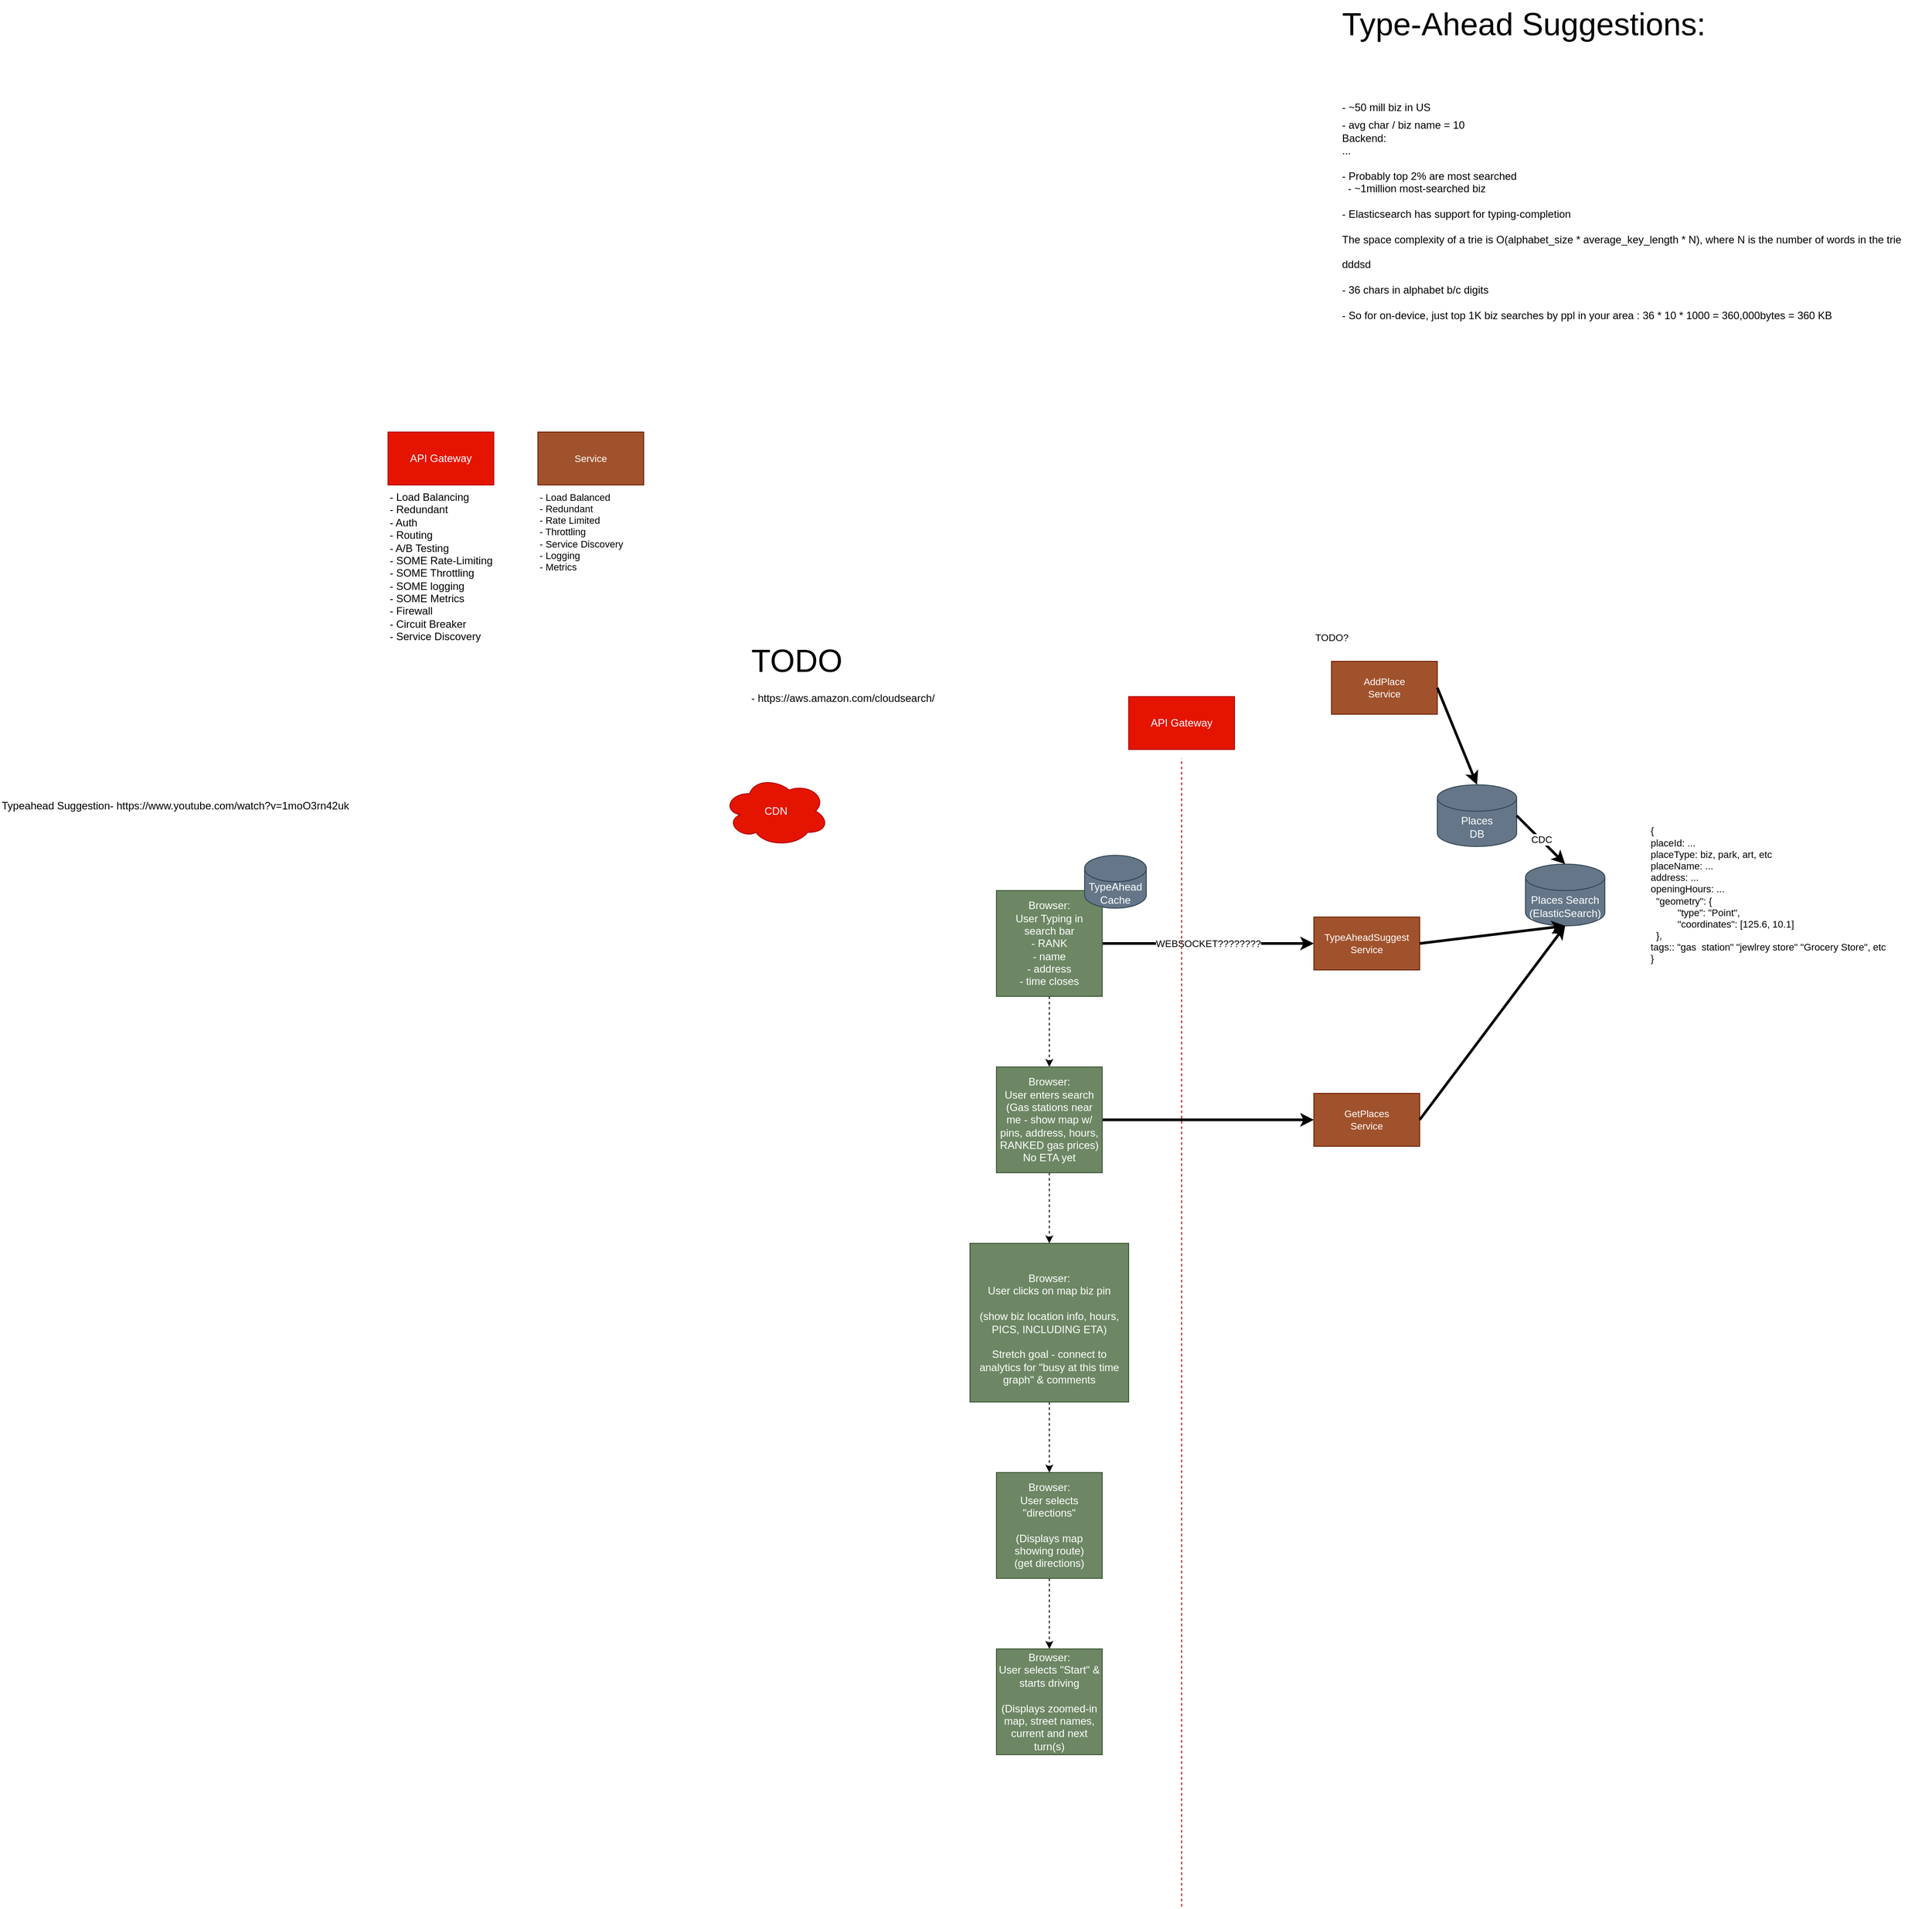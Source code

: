 <mxfile version="22.1.11" type="github">
  <diagram name="Page-1" id="2I9EhMeUA_te9yX8Prx0">
    <mxGraphModel dx="3865" dy="2667" grid="1" gridSize="10" guides="1" tooltips="1" connect="1" arrows="1" fold="1" page="1" pageScale="1" pageWidth="850" pageHeight="1100" math="0" shadow="0">
      <root>
        <mxCell id="0" />
        <mxCell id="1" parent="0" />
        <mxCell id="7P7Zeam2r1IZ2mJIhG_Y-3" value="" style="edgeStyle=orthogonalEdgeStyle;rounded=0;orthogonalLoop=1;jettySize=auto;html=1;dashed=1;" parent="1" source="7P7Zeam2r1IZ2mJIhG_Y-1" target="7P7Zeam2r1IZ2mJIhG_Y-2" edge="1">
          <mxGeometry relative="1" as="geometry" />
        </mxCell>
        <mxCell id="7P7Zeam2r1IZ2mJIhG_Y-43" value="WEBSOCKET????????" style="edgeStyle=none;shape=connector;curved=1;rounded=1;orthogonalLoop=1;jettySize=auto;html=1;exitX=1;exitY=0.5;exitDx=0;exitDy=0;entryX=0;entryY=0.5;entryDx=0;entryDy=0;labelBackgroundColor=default;strokeColor=default;strokeWidth=3;align=center;verticalAlign=middle;fontFamily=Helvetica;fontSize=11;fontColor=default;endArrow=classic;" parent="1" source="7P7Zeam2r1IZ2mJIhG_Y-1" target="7P7Zeam2r1IZ2mJIhG_Y-42" edge="1">
          <mxGeometry relative="1" as="geometry" />
        </mxCell>
        <mxCell id="7P7Zeam2r1IZ2mJIhG_Y-1" value="Browser:&lt;br&gt;User Typing in&lt;br&gt;&lt;div&gt;search bar&lt;br&gt;&lt;/div&gt;&lt;div&gt;- RANK&lt;br&gt;- name&lt;br&gt;- address&lt;br&gt;- time closes&lt;br&gt;&lt;/div&gt;" style="whiteSpace=wrap;html=1;aspect=fixed;fillColor=#6d8764;fontColor=#ffffff;strokeColor=#3A5431;" parent="1" vertex="1">
          <mxGeometry x="360" y="350" width="120" height="120" as="geometry" />
        </mxCell>
        <mxCell id="7P7Zeam2r1IZ2mJIhG_Y-9" value="" style="edgeStyle=orthogonalEdgeStyle;rounded=0;orthogonalLoop=1;jettySize=auto;html=1;dashed=1;" parent="1" source="7P7Zeam2r1IZ2mJIhG_Y-2" target="7P7Zeam2r1IZ2mJIhG_Y-8" edge="1">
          <mxGeometry relative="1" as="geometry" />
        </mxCell>
        <mxCell id="7P7Zeam2r1IZ2mJIhG_Y-46" style="edgeStyle=none;shape=connector;curved=1;rounded=1;orthogonalLoop=1;jettySize=auto;html=1;exitX=1;exitY=0.5;exitDx=0;exitDy=0;entryX=0;entryY=0.5;entryDx=0;entryDy=0;labelBackgroundColor=default;strokeColor=default;strokeWidth=3;align=center;verticalAlign=middle;fontFamily=Helvetica;fontSize=11;fontColor=default;endArrow=classic;" parent="1" source="7P7Zeam2r1IZ2mJIhG_Y-2" target="7P7Zeam2r1IZ2mJIhG_Y-45" edge="1">
          <mxGeometry relative="1" as="geometry" />
        </mxCell>
        <mxCell id="7P7Zeam2r1IZ2mJIhG_Y-2" value="Browser:&lt;br&gt;User enters search (Gas stations near me - show map w/ pins, address, hours, RANKED gas prices)&lt;br&gt;No ETA yet" style="whiteSpace=wrap;html=1;aspect=fixed;fillColor=#6d8764;fontColor=#ffffff;strokeColor=#3A5431;" parent="1" vertex="1">
          <mxGeometry x="360" y="550" width="120" height="120" as="geometry" />
        </mxCell>
        <mxCell id="7P7Zeam2r1IZ2mJIhG_Y-12" value="" style="edgeStyle=orthogonalEdgeStyle;rounded=0;orthogonalLoop=1;jettySize=auto;html=1;dashed=1;" parent="1" source="7P7Zeam2r1IZ2mJIhG_Y-6" target="7P7Zeam2r1IZ2mJIhG_Y-11" edge="1">
          <mxGeometry relative="1" as="geometry" />
        </mxCell>
        <mxCell id="7P7Zeam2r1IZ2mJIhG_Y-6" value="Browser:&lt;br&gt;User selects &quot;directions&quot;&lt;br&gt; &lt;br&gt;(Displays map showing route)&lt;br&gt;(get directions)" style="whiteSpace=wrap;html=1;aspect=fixed;fillColor=#6d8764;fontColor=#ffffff;strokeColor=#3A5431;" parent="1" vertex="1">
          <mxGeometry x="360" y="1010" width="120" height="120" as="geometry" />
        </mxCell>
        <mxCell id="7P7Zeam2r1IZ2mJIhG_Y-10" value="" style="edgeStyle=orthogonalEdgeStyle;rounded=0;orthogonalLoop=1;jettySize=auto;html=1;dashed=1;" parent="1" source="7P7Zeam2r1IZ2mJIhG_Y-8" target="7P7Zeam2r1IZ2mJIhG_Y-6" edge="1">
          <mxGeometry relative="1" as="geometry" />
        </mxCell>
        <mxCell id="7P7Zeam2r1IZ2mJIhG_Y-8" value="&lt;br&gt;Browser:&lt;br&gt;User clicks on map biz pin &lt;br&gt;&lt;br&gt;(show biz location info, hours, PICS, INCLUDING ETA)&lt;br&gt;&lt;br&gt;Stretch goal - connect to analytics for &quot;busy at this time graph&quot; &amp;amp; comments&lt;br&gt;" style="whiteSpace=wrap;html=1;aspect=fixed;fillColor=#6d8764;fontColor=#ffffff;strokeColor=#3A5431;" parent="1" vertex="1">
          <mxGeometry x="330" y="750" width="180" height="180" as="geometry" />
        </mxCell>
        <mxCell id="7P7Zeam2r1IZ2mJIhG_Y-11" value="Browser:&lt;br&gt;User selects &quot;Start&quot; &amp;amp; starts driving&lt;br&gt; &lt;br&gt;(Displays zoomed-in map, street names, current and next turn(s)" style="whiteSpace=wrap;html=1;aspect=fixed;fillColor=#6d8764;fontColor=#ffffff;strokeColor=#3A5431;" parent="1" vertex="1">
          <mxGeometry x="360" y="1210" width="120" height="120" as="geometry" />
        </mxCell>
        <mxCell id="7P7Zeam2r1IZ2mJIhG_Y-14" value="Typeahead Suggestion- https://www.youtube.com/watch?v=1moO3rn42uk&#xa;&#xa;&#xa;" style="text;whiteSpace=wrap;" parent="1" vertex="1">
          <mxGeometry x="-770" y="240" width="760" height="40" as="geometry" />
        </mxCell>
        <mxCell id="7P7Zeam2r1IZ2mJIhG_Y-15" value="&lt;div style=&quot;font-size: 36px;&quot; align=&quot;left&quot;&gt;&lt;font style=&quot;font-size: 36px;&quot;&gt;Type-Ahead Suggestions:&lt;br&gt;&lt;br&gt;&lt;font style=&quot;font-size: 12px;&quot;&gt;- ~50 mill biz in US&lt;/font&gt;&lt;/font&gt;&lt;/div&gt;&lt;div align=&quot;left&quot;&gt;&lt;font style=&quot;font-size: 12px;&quot;&gt;&lt;font style=&quot;font-size: 12px;&quot;&gt;- avg char / biz name = 10&lt;br&gt;Backend:&lt;/font&gt;&lt;/font&gt;&lt;/div&gt;&lt;div align=&quot;left&quot;&gt;&lt;font style=&quot;font-size: 12px;&quot;&gt;&lt;font style=&quot;font-size: 12px;&quot;&gt;...&lt;br&gt;&lt;/font&gt;&lt;/font&gt;&lt;/div&gt;&lt;div align=&quot;left&quot;&gt;&lt;font style=&quot;font-size: 12px;&quot;&gt;&lt;font style=&quot;font-size: 12px;&quot;&gt;&lt;br&gt;&lt;/font&gt;&lt;/font&gt;&lt;/div&gt;&lt;div align=&quot;left&quot;&gt;&lt;font style=&quot;font-size: 12px;&quot;&gt;&lt;font style=&quot;font-size: 12px;&quot;&gt;- Probably top 2% are most searched&lt;/font&gt;&lt;/font&gt;&lt;/div&gt;&lt;div align=&quot;left&quot;&gt;&lt;font style=&quot;font-size: 12px;&quot;&gt;&lt;font style=&quot;font-size: 12px;&quot;&gt;&amp;nbsp; - ~1million most-searched biz&lt;/font&gt;&lt;/font&gt;&lt;/div&gt;&lt;div align=&quot;left&quot;&gt;&lt;font style=&quot;font-size: 12px;&quot;&gt;&lt;font style=&quot;font-size: 12px;&quot;&gt;&lt;br&gt;&lt;/font&gt;&lt;/font&gt;&lt;/div&gt;&lt;div align=&quot;left&quot;&gt;&lt;font style=&quot;font-size: 12px;&quot;&gt;&lt;font style=&quot;font-size: 12px;&quot;&gt;- Elasticsearch has support for typing-completion&lt;br&gt;&lt;/font&gt;&lt;/font&gt;&lt;/div&gt;&lt;div align=&quot;left&quot;&gt;&lt;font style=&quot;font-size: 12px;&quot;&gt;&lt;font style=&quot;font-size: 12px;&quot;&gt;&lt;br&gt;&lt;/font&gt;&lt;/font&gt;&lt;/div&gt;&lt;div align=&quot;left&quot;&gt;&lt;font style=&quot;font-size: 12px;&quot;&gt;&lt;font style=&quot;font-size: 12px;&quot;&gt;The space complexity of a trie is O(alphabet_size * average_key_length * N), where N is the number of words in the trie&lt;br&gt;&lt;/font&gt;&lt;/font&gt;&lt;/div&gt;&lt;div align=&quot;left&quot;&gt;&lt;font style=&quot;font-size: 12px;&quot;&gt;&lt;font style=&quot;font-size: 12px;&quot;&gt;&amp;nbsp; &lt;br&gt;&lt;/font&gt;&lt;/font&gt;&lt;/div&gt;&lt;div align=&quot;left&quot;&gt;&lt;font style=&quot;font-size: 12px;&quot;&gt;dddsd&lt;br&gt;&lt;/font&gt;&lt;/div&gt;&lt;div&gt;&lt;br&gt;&lt;/div&gt;&lt;div&gt;- 36 chars in alphabet b/c digits&lt;/div&gt;&lt;div&gt;&lt;br&gt;&lt;/div&gt;&lt;div&gt;- So for on-device, just top 1K biz searches by ppl in your area : 36 * 10 * 1000 = 360,000bytes = 360 KB&lt;br&gt;&lt;/div&gt;" style="text;html=1;align=left;verticalAlign=middle;resizable=0;points=[];autosize=1;strokeColor=none;fillColor=none;" parent="1" vertex="1">
          <mxGeometry x="750" y="-660" width="670" height="370" as="geometry" />
        </mxCell>
        <mxCell id="7P7Zeam2r1IZ2mJIhG_Y-17" value="TypeAhead&lt;br&gt;Cache" style="shape=cylinder3;whiteSpace=wrap;html=1;boundedLbl=1;backgroundOutline=1;size=15;fillColor=#647687;fontColor=#ffffff;strokeColor=#314354;" parent="1" vertex="1">
          <mxGeometry x="460" y="310" width="70" height="60" as="geometry" />
        </mxCell>
        <mxCell id="7P7Zeam2r1IZ2mJIhG_Y-18" value="&lt;div style=&quot;font-size: 36px;&quot; align=&quot;left&quot;&gt;TODO&lt;/div&gt;&lt;div align=&quot;left&quot;&gt;&lt;br&gt;&lt;/div&gt;&lt;div align=&quot;left&quot;&gt;- https://aws.amazon.com/cloudsearch/&lt;br&gt;&lt;/div&gt;" style="text;html=1;align=left;verticalAlign=middle;resizable=0;points=[];autosize=1;strokeColor=none;fillColor=none;" parent="1" vertex="1">
          <mxGeometry x="80" y="58" width="240" height="90" as="geometry" />
        </mxCell>
        <mxCell id="7P7Zeam2r1IZ2mJIhG_Y-19" value="CDN" style="ellipse;shape=cloud;whiteSpace=wrap;html=1;fillColor=#e51400;fontColor=#ffffff;strokeColor=#B20000;" parent="1" vertex="1">
          <mxGeometry x="50" y="220" width="120" height="80" as="geometry" />
        </mxCell>
        <mxCell id="7P7Zeam2r1IZ2mJIhG_Y-21" value="API Gateway" style="rounded=0;whiteSpace=wrap;html=1;fillColor=#e51400;fontColor=#ffffff;strokeColor=#B20000;" parent="1" vertex="1">
          <mxGeometry x="510" y="130" width="120" height="60" as="geometry" />
        </mxCell>
        <mxCell id="7P7Zeam2r1IZ2mJIhG_Y-23" value="API Gateway" style="rounded=0;whiteSpace=wrap;html=1;fillColor=#e51400;fontColor=#ffffff;strokeColor=#B20000;" parent="1" vertex="1">
          <mxGeometry x="-330" y="-170" width="120" height="60" as="geometry" />
        </mxCell>
        <mxCell id="7P7Zeam2r1IZ2mJIhG_Y-24" value="&lt;div align=&quot;left&quot;&gt;- Load Balancing&lt;/div&gt;&lt;div align=&quot;left&quot;&gt;- Redundant&lt;/div&gt;&lt;div align=&quot;left&quot;&gt;- Auth&lt;/div&gt;&lt;div align=&quot;left&quot;&gt;- Routing&lt;/div&gt;&lt;div align=&quot;left&quot;&gt;- A/B Testing&lt;/div&gt;&lt;div align=&quot;left&quot;&gt;- SOME Rate-Limiting&lt;/div&gt;&lt;div align=&quot;left&quot;&gt;- SOME Throttling&lt;/div&gt;&lt;div align=&quot;left&quot;&gt;- SOME logging&lt;/div&gt;&lt;div align=&quot;left&quot;&gt;- SOME Metrics&lt;/div&gt;&lt;div align=&quot;left&quot;&gt;- Firewall&lt;/div&gt;&lt;div align=&quot;left&quot;&gt;- Circuit Breaker&lt;/div&gt;&lt;div align=&quot;left&quot;&gt;- Service Discovery&lt;br&gt;&lt;/div&gt;&lt;div align=&quot;left&quot;&gt;&lt;br&gt;&lt;/div&gt;" style="text;html=1;align=left;verticalAlign=middle;resizable=0;points=[];autosize=1;strokeColor=none;fillColor=none;" parent="1" vertex="1">
          <mxGeometry x="-330" y="-110" width="140" height="200" as="geometry" />
        </mxCell>
        <mxCell id="7P7Zeam2r1IZ2mJIhG_Y-25" value="" style="endArrow=none;dashed=1;html=1;rounded=0;fillColor=#e51400;strokeColor=#B20000;" parent="1" edge="1">
          <mxGeometry width="50" height="50" relative="1" as="geometry">
            <mxPoint x="570" y="1502.424" as="sourcePoint" />
            <mxPoint x="570" y="200" as="targetPoint" />
          </mxGeometry>
        </mxCell>
        <mxCell id="7P7Zeam2r1IZ2mJIhG_Y-26" value="Places Search&lt;br&gt;(ElasticSearch)" style="shape=cylinder3;whiteSpace=wrap;html=1;boundedLbl=1;backgroundOutline=1;size=15;fillColor=#647687;fontColor=#ffffff;strokeColor=#314354;" parent="1" vertex="1">
          <mxGeometry x="960" y="320" width="90" height="70" as="geometry" />
        </mxCell>
        <mxCell id="7P7Zeam2r1IZ2mJIhG_Y-27" value="Places&lt;br&gt;DB&lt;br&gt;" style="shape=cylinder3;whiteSpace=wrap;html=1;boundedLbl=1;backgroundOutline=1;size=15;fillColor=#647687;fontColor=#ffffff;strokeColor=#314354;" parent="1" vertex="1">
          <mxGeometry x="860" y="230" width="90" height="70" as="geometry" />
        </mxCell>
        <mxCell id="7P7Zeam2r1IZ2mJIhG_Y-29" style="edgeStyle=none;shape=connector;curved=1;rounded=1;orthogonalLoop=1;jettySize=auto;html=1;exitX=1;exitY=0.5;exitDx=0;exitDy=0;exitPerimeter=0;entryX=0.5;entryY=0;entryDx=0;entryDy=0;entryPerimeter=0;labelBackgroundColor=default;strokeColor=default;strokeWidth=3;align=center;verticalAlign=middle;fontFamily=Helvetica;fontSize=11;fontColor=default;endArrow=classic;" parent="1" source="7P7Zeam2r1IZ2mJIhG_Y-27" target="7P7Zeam2r1IZ2mJIhG_Y-26" edge="1">
          <mxGeometry relative="1" as="geometry" />
        </mxCell>
        <mxCell id="7P7Zeam2r1IZ2mJIhG_Y-30" value="CDC" style="edgeLabel;html=1;align=center;verticalAlign=middle;resizable=0;points=[];fontSize=11;fontFamily=Helvetica;fontColor=default;" parent="7P7Zeam2r1IZ2mJIhG_Y-29" vertex="1" connectable="0">
          <mxGeometry x="-0.008" y="1" relative="1" as="geometry">
            <mxPoint as="offset" />
          </mxGeometry>
        </mxCell>
        <mxCell id="7P7Zeam2r1IZ2mJIhG_Y-31" value="AddPlace&lt;br&gt;Service" style="rounded=0;whiteSpace=wrap;html=1;fontFamily=Helvetica;fontSize=11;fontColor=#ffffff;fillColor=#a0522d;strokeColor=#6D1F00;" parent="1" vertex="1">
          <mxGeometry x="740" y="90" width="120" height="60" as="geometry" />
        </mxCell>
        <mxCell id="7P7Zeam2r1IZ2mJIhG_Y-32" style="edgeStyle=none;shape=connector;curved=1;rounded=1;orthogonalLoop=1;jettySize=auto;html=1;exitX=1;exitY=0.5;exitDx=0;exitDy=0;entryX=0.5;entryY=0;entryDx=0;entryDy=0;entryPerimeter=0;labelBackgroundColor=default;strokeColor=default;strokeWidth=3;align=center;verticalAlign=middle;fontFamily=Helvetica;fontSize=11;fontColor=default;endArrow=classic;" parent="1" source="7P7Zeam2r1IZ2mJIhG_Y-31" target="7P7Zeam2r1IZ2mJIhG_Y-27" edge="1">
          <mxGeometry relative="1" as="geometry" />
        </mxCell>
        <mxCell id="7P7Zeam2r1IZ2mJIhG_Y-33" value="TODO?" style="text;html=1;align=center;verticalAlign=middle;resizable=0;points=[];autosize=1;strokeColor=none;fillColor=none;fontSize=11;fontFamily=Helvetica;fontColor=default;" parent="1" vertex="1">
          <mxGeometry x="710" y="48" width="60" height="30" as="geometry" />
        </mxCell>
        <mxCell id="7P7Zeam2r1IZ2mJIhG_Y-34" value="Service" style="rounded=0;whiteSpace=wrap;html=1;fontFamily=Helvetica;fontSize=11;fontColor=#ffffff;fillColor=#a0522d;strokeColor=#6D1F00;" parent="1" vertex="1">
          <mxGeometry x="-160" y="-170" width="120" height="60" as="geometry" />
        </mxCell>
        <mxCell id="7P7Zeam2r1IZ2mJIhG_Y-35" value="&lt;div align=&quot;left&quot;&gt;- Load Balanced&lt;/div&gt;&lt;div align=&quot;left&quot;&gt;- Redundant&lt;br&gt;&lt;/div&gt;&lt;div align=&quot;left&quot;&gt;- Rate Limited&lt;/div&gt;&lt;div align=&quot;left&quot;&gt;- Throttling&lt;/div&gt;&lt;div align=&quot;left&quot;&gt;- Service Discovery&lt;/div&gt;&lt;div align=&quot;left&quot;&gt;- Logging&lt;/div&gt;&lt;div align=&quot;left&quot;&gt;- Metrics&lt;/div&gt;&lt;div align=&quot;left&quot;&gt;&lt;br&gt;&lt;/div&gt;" style="text;html=1;align=left;verticalAlign=middle;resizable=0;points=[];autosize=1;strokeColor=none;fillColor=none;fontSize=11;fontFamily=Helvetica;fontColor=default;" parent="1" vertex="1">
          <mxGeometry x="-160" y="-110" width="120" height="120" as="geometry" />
        </mxCell>
        <mxCell id="7P7Zeam2r1IZ2mJIhG_Y-36" value="&lt;div align=&quot;left&quot;&gt;{&lt;/div&gt;&lt;div align=&quot;left&quot;&gt;placeId: ...&lt;/div&gt;&lt;div align=&quot;left&quot;&gt;placeType: biz, park, art, etc&lt;br&gt;&lt;/div&gt;&lt;div align=&quot;left&quot;&gt;placeName: ...&lt;/div&gt;&lt;div align=&quot;left&quot;&gt;address: ...&lt;/div&gt;&lt;div align=&quot;left&quot;&gt;openingHours: ...&lt;/div&gt;&lt;div align=&quot;left&quot;&gt;&amp;nbsp; &quot;geometry&quot;: {&lt;br&gt;&amp;nbsp;&amp;nbsp;&lt;span style=&quot;white-space: pre;&quot;&gt;&#x9;&lt;/span&gt;&amp;nbsp; &quot;type&quot;: &quot;Point&quot;,&lt;br&gt;&lt;span style=&quot;white-space: pre;&quot;&gt;&#x9;&lt;/span&gt;&amp;nbsp; &quot;coordinates&quot;: [125.6, 10.1]&lt;br&gt;&amp;nbsp; },&lt;/div&gt;&lt;div align=&quot;left&quot;&gt;tags:: &quot;gas&amp;nbsp; station&quot; &quot;jewlrey store&quot; &quot;Grocery Store&quot;, etc&lt;/div&gt;&lt;div align=&quot;left&quot;&gt;}&lt;br&gt;&lt;/div&gt;" style="text;html=1;align=left;verticalAlign=middle;resizable=0;points=[];autosize=1;strokeColor=none;fillColor=none;fontSize=11;fontFamily=Helvetica;fontColor=default;" parent="1" vertex="1">
          <mxGeometry x="1100" y="270" width="310" height="170" as="geometry" />
        </mxCell>
        <mxCell id="7P7Zeam2r1IZ2mJIhG_Y-42" value="TypeAheadSuggest&lt;br&gt;Service" style="rounded=0;whiteSpace=wrap;html=1;fontFamily=Helvetica;fontSize=11;fontColor=#ffffff;fillColor=#a0522d;strokeColor=#6D1F00;" parent="1" vertex="1">
          <mxGeometry x="720" y="380" width="120" height="60" as="geometry" />
        </mxCell>
        <mxCell id="7P7Zeam2r1IZ2mJIhG_Y-44" style="edgeStyle=none;shape=connector;curved=1;rounded=1;orthogonalLoop=1;jettySize=auto;html=1;exitX=1;exitY=0.5;exitDx=0;exitDy=0;entryX=0.5;entryY=1;entryDx=0;entryDy=0;entryPerimeter=0;labelBackgroundColor=default;strokeColor=default;strokeWidth=3;align=center;verticalAlign=middle;fontFamily=Helvetica;fontSize=11;fontColor=default;endArrow=classic;" parent="1" source="7P7Zeam2r1IZ2mJIhG_Y-42" target="7P7Zeam2r1IZ2mJIhG_Y-26" edge="1">
          <mxGeometry relative="1" as="geometry" />
        </mxCell>
        <mxCell id="7P7Zeam2r1IZ2mJIhG_Y-45" value="GetPlaces&lt;br&gt;Service" style="rounded=0;whiteSpace=wrap;html=1;fontFamily=Helvetica;fontSize=11;fontColor=#ffffff;fillColor=#a0522d;strokeColor=#6D1F00;" parent="1" vertex="1">
          <mxGeometry x="720" y="580" width="120" height="60" as="geometry" />
        </mxCell>
        <mxCell id="7P7Zeam2r1IZ2mJIhG_Y-47" style="edgeStyle=none;shape=connector;curved=1;rounded=1;orthogonalLoop=1;jettySize=auto;html=1;exitX=1;exitY=0.5;exitDx=0;exitDy=0;entryX=0.5;entryY=1;entryDx=0;entryDy=0;entryPerimeter=0;labelBackgroundColor=default;strokeColor=default;strokeWidth=3;align=center;verticalAlign=middle;fontFamily=Helvetica;fontSize=11;fontColor=default;endArrow=classic;" parent="1" source="7P7Zeam2r1IZ2mJIhG_Y-45" target="7P7Zeam2r1IZ2mJIhG_Y-26" edge="1">
          <mxGeometry relative="1" as="geometry" />
        </mxCell>
      </root>
    </mxGraphModel>
  </diagram>
</mxfile>
